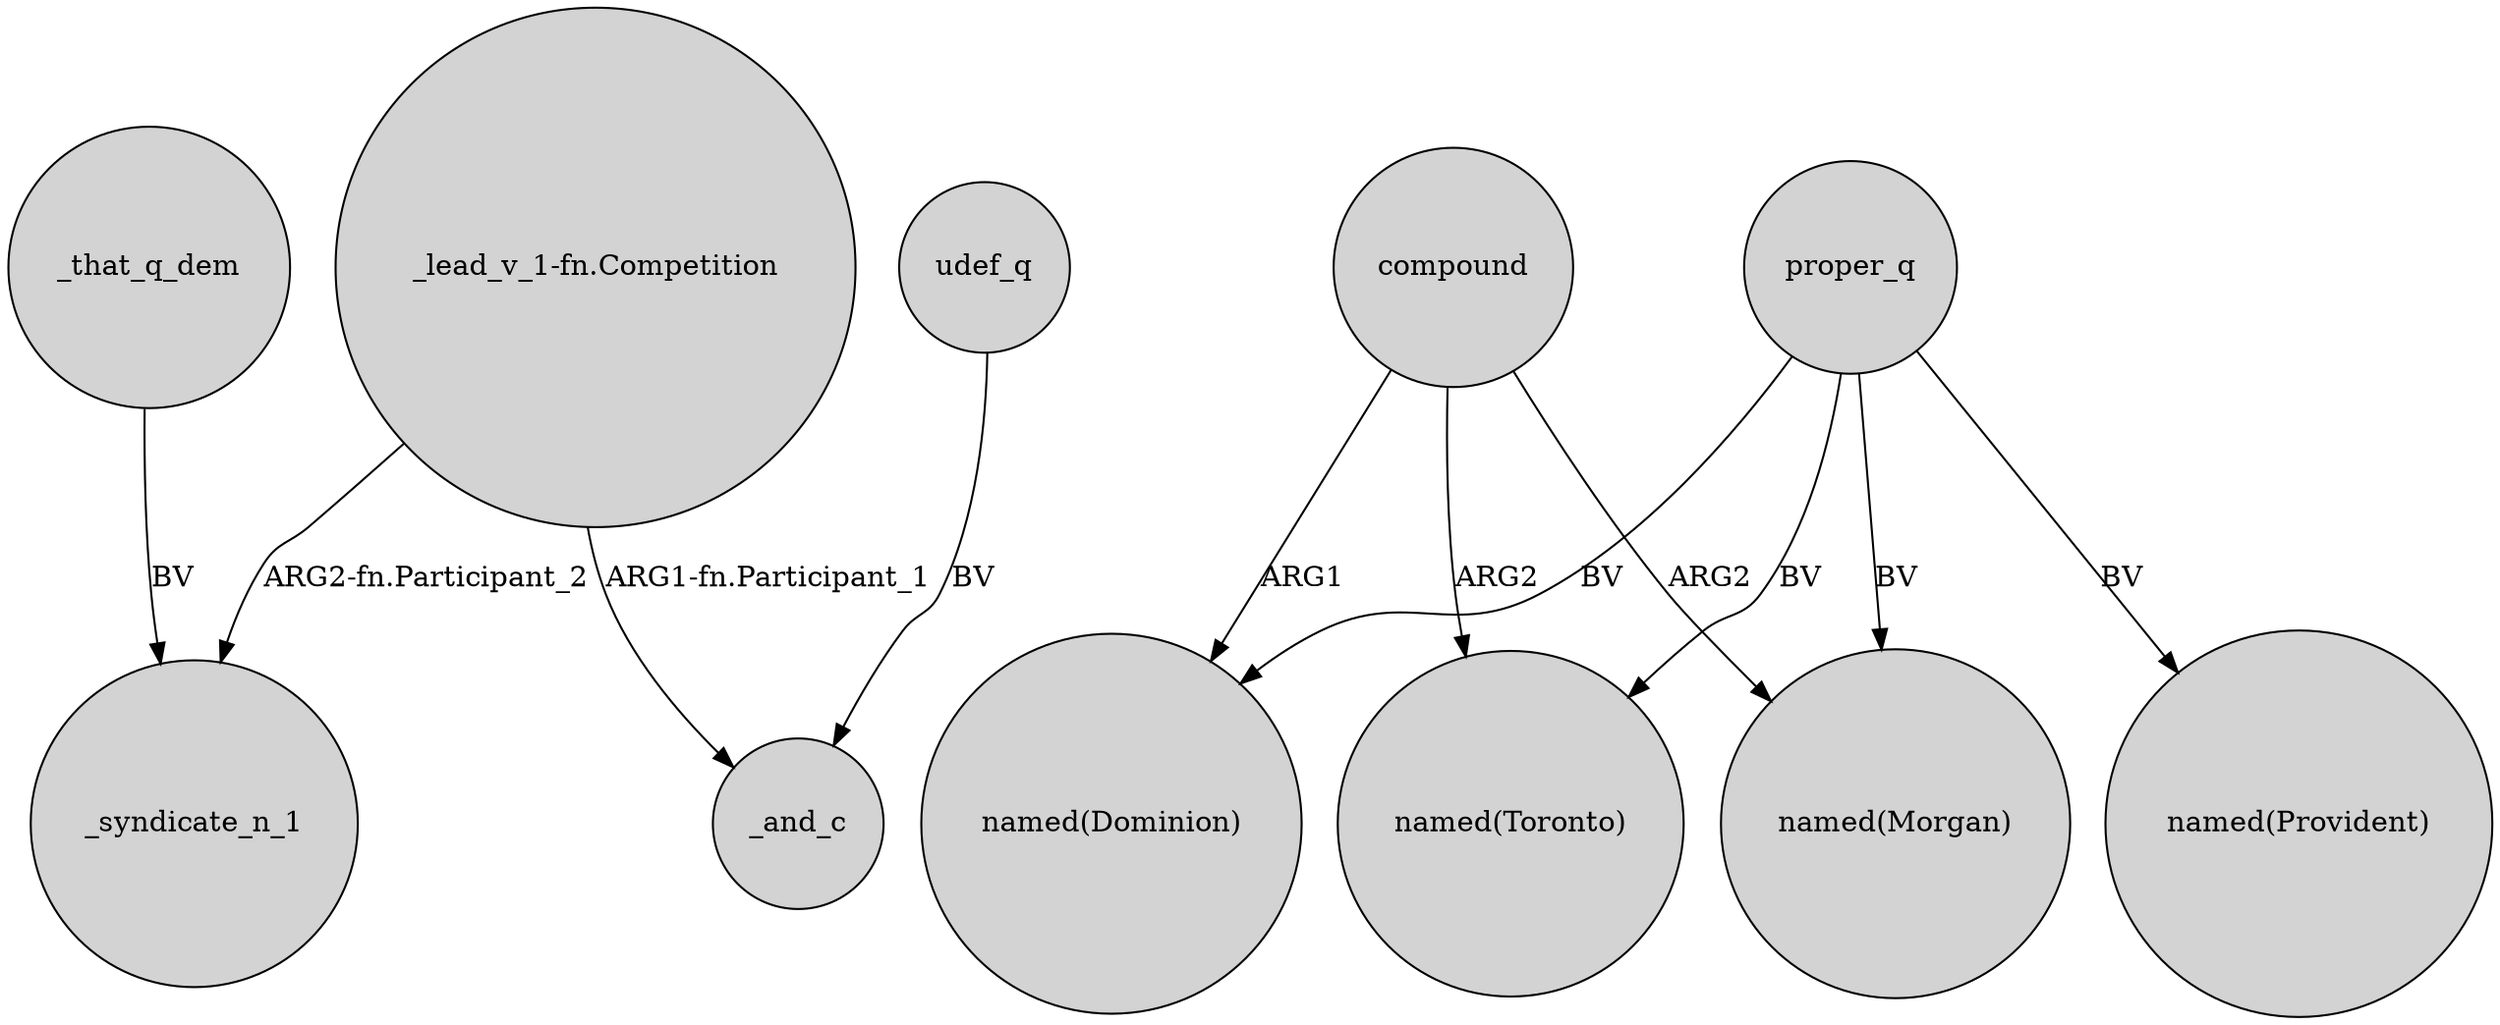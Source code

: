 digraph {
	node [shape=circle style=filled]
	_that_q_dem -> _syndicate_n_1 [label=BV]
	compound -> "named(Morgan)" [label=ARG2]
	udef_q -> _and_c [label=BV]
	proper_q -> "named(Morgan)" [label=BV]
	proper_q -> "named(Toronto)" [label=BV]
	proper_q -> "named(Provident)" [label=BV]
	"_lead_v_1-fn.Competition" -> _syndicate_n_1 [label="ARG2-fn.Participant_2"]
	proper_q -> "named(Dominion)" [label=BV]
	compound -> "named(Toronto)" [label=ARG2]
	"_lead_v_1-fn.Competition" -> _and_c [label="ARG1-fn.Participant_1"]
	compound -> "named(Dominion)" [label=ARG1]
}
